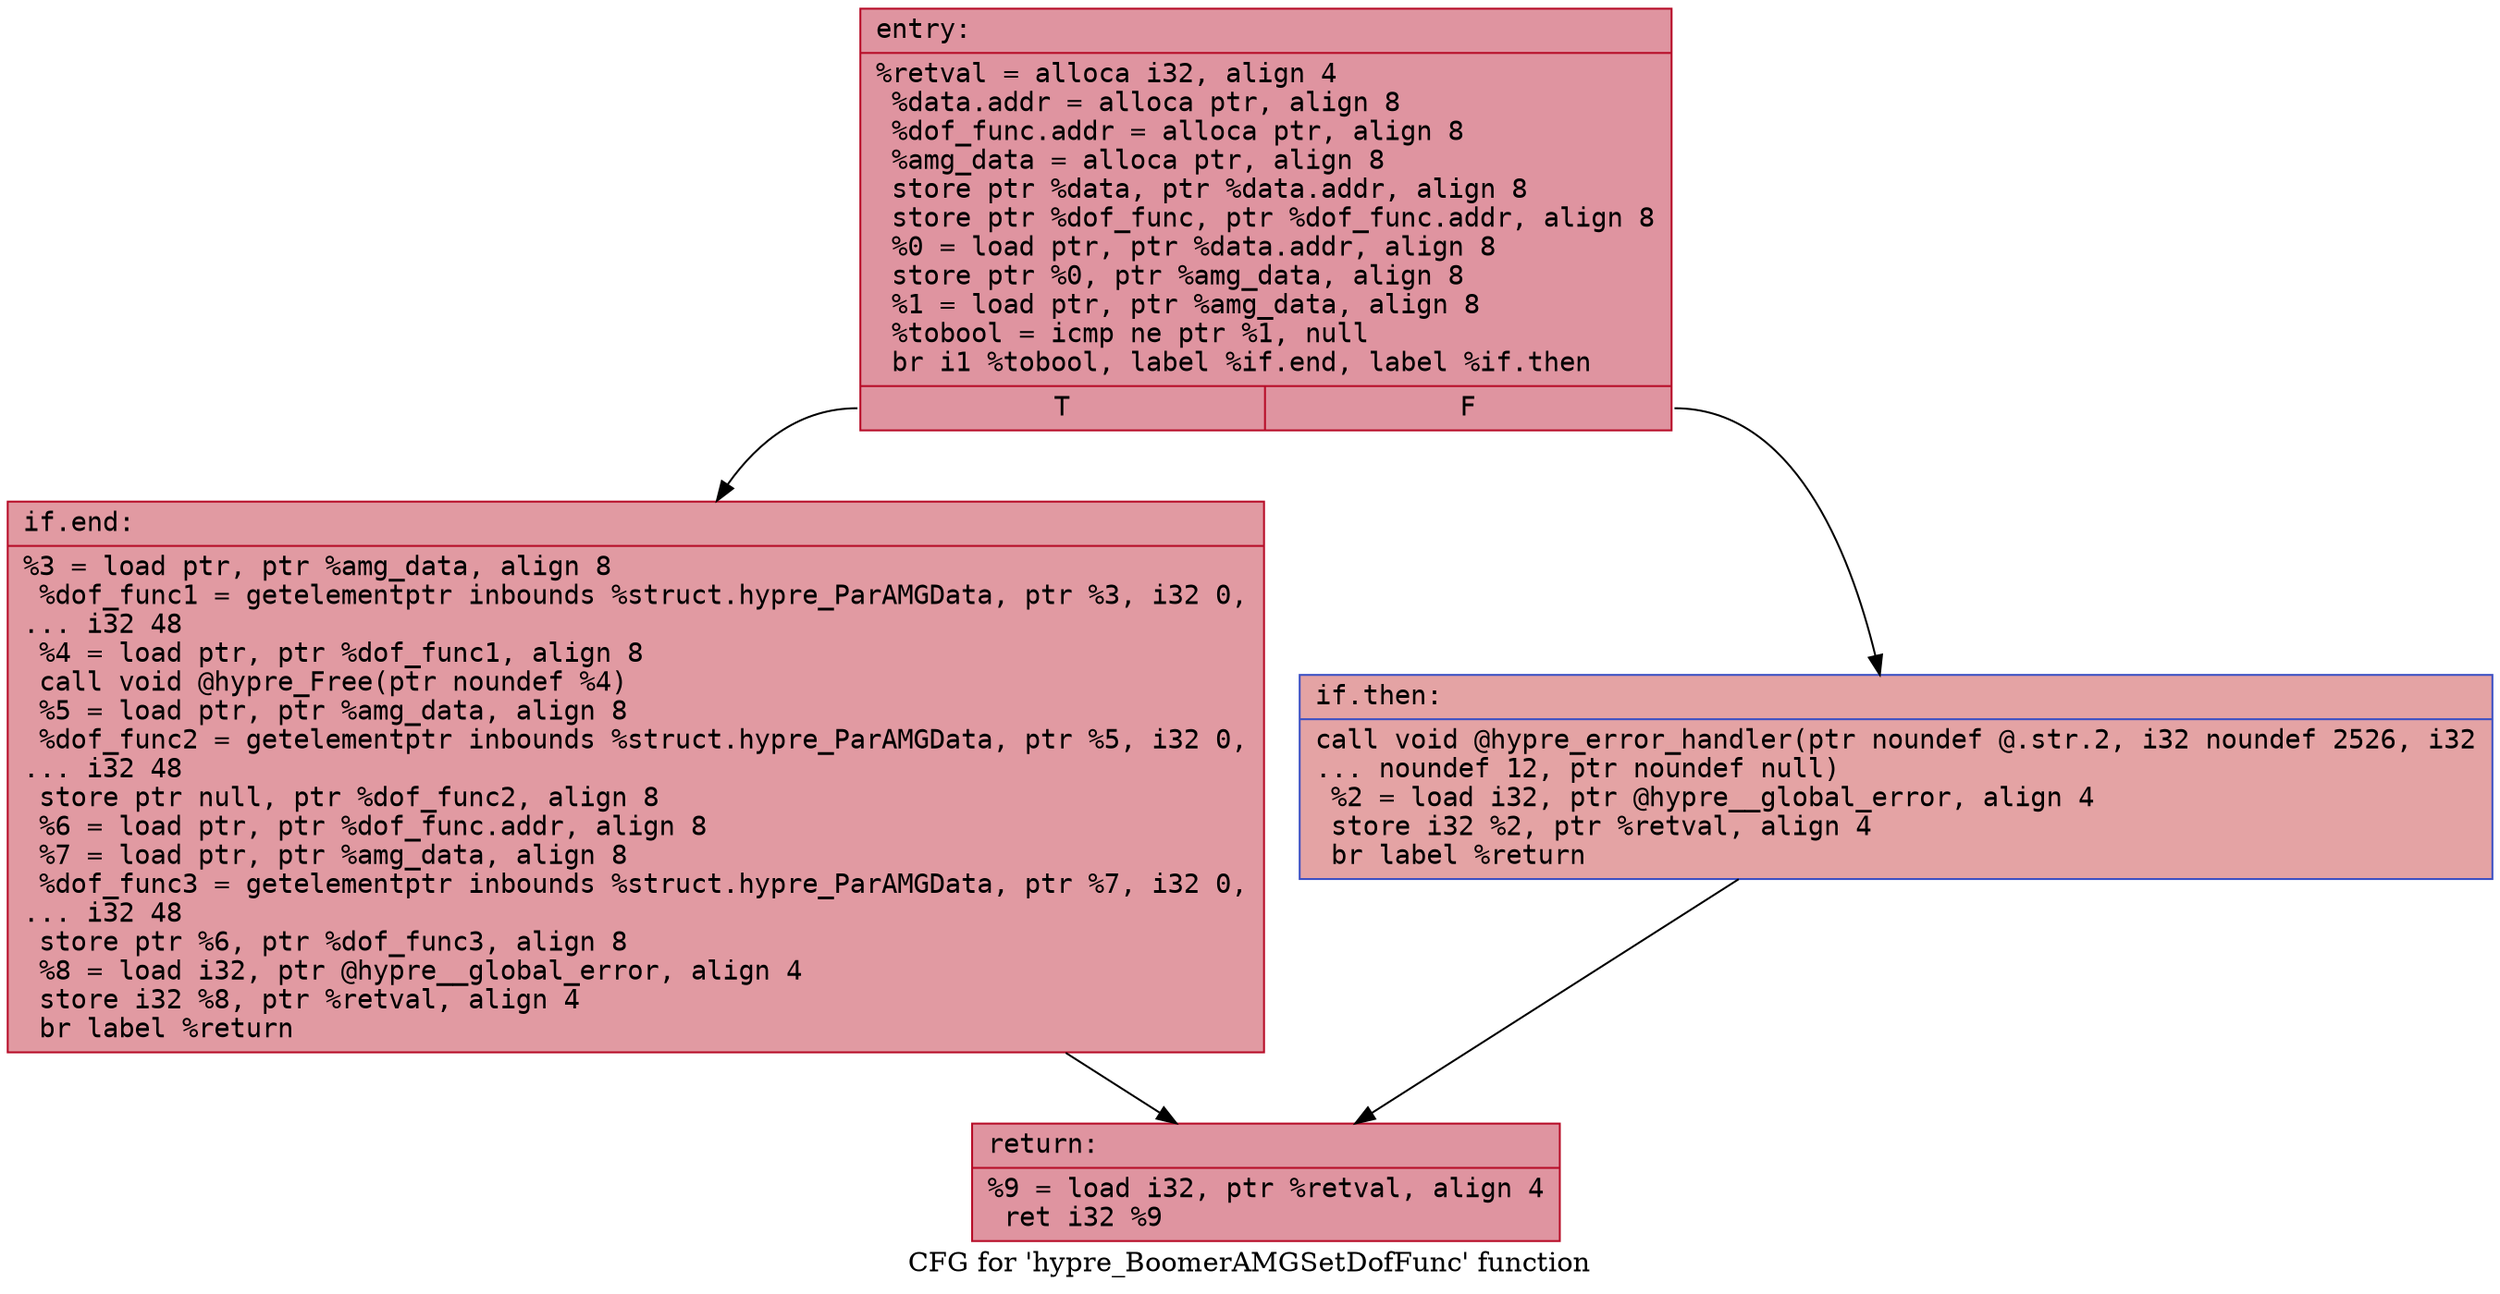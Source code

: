 digraph "CFG for 'hypre_BoomerAMGSetDofFunc' function" {
	label="CFG for 'hypre_BoomerAMGSetDofFunc' function";

	Node0x55fa80aa6d40 [shape=record,color="#b70d28ff", style=filled, fillcolor="#b70d2870" fontname="Courier",label="{entry:\l|  %retval = alloca i32, align 4\l  %data.addr = alloca ptr, align 8\l  %dof_func.addr = alloca ptr, align 8\l  %amg_data = alloca ptr, align 8\l  store ptr %data, ptr %data.addr, align 8\l  store ptr %dof_func, ptr %dof_func.addr, align 8\l  %0 = load ptr, ptr %data.addr, align 8\l  store ptr %0, ptr %amg_data, align 8\l  %1 = load ptr, ptr %amg_data, align 8\l  %tobool = icmp ne ptr %1, null\l  br i1 %tobool, label %if.end, label %if.then\l|{<s0>T|<s1>F}}"];
	Node0x55fa80aa6d40:s0 -> Node0x55fa80aa7380[tooltip="entry -> if.end\nProbability 62.50%" ];
	Node0x55fa80aa6d40:s1 -> Node0x55fa80aa73f0[tooltip="entry -> if.then\nProbability 37.50%" ];
	Node0x55fa80aa73f0 [shape=record,color="#3d50c3ff", style=filled, fillcolor="#c32e3170" fontname="Courier",label="{if.then:\l|  call void @hypre_error_handler(ptr noundef @.str.2, i32 noundef 2526, i32\l... noundef 12, ptr noundef null)\l  %2 = load i32, ptr @hypre__global_error, align 4\l  store i32 %2, ptr %retval, align 4\l  br label %return\l}"];
	Node0x55fa80aa73f0 -> Node0x55fa80aa78b0[tooltip="if.then -> return\nProbability 100.00%" ];
	Node0x55fa80aa7380 [shape=record,color="#b70d28ff", style=filled, fillcolor="#bb1b2c70" fontname="Courier",label="{if.end:\l|  %3 = load ptr, ptr %amg_data, align 8\l  %dof_func1 = getelementptr inbounds %struct.hypre_ParAMGData, ptr %3, i32 0,\l... i32 48\l  %4 = load ptr, ptr %dof_func1, align 8\l  call void @hypre_Free(ptr noundef %4)\l  %5 = load ptr, ptr %amg_data, align 8\l  %dof_func2 = getelementptr inbounds %struct.hypre_ParAMGData, ptr %5, i32 0,\l... i32 48\l  store ptr null, ptr %dof_func2, align 8\l  %6 = load ptr, ptr %dof_func.addr, align 8\l  %7 = load ptr, ptr %amg_data, align 8\l  %dof_func3 = getelementptr inbounds %struct.hypre_ParAMGData, ptr %7, i32 0,\l... i32 48\l  store ptr %6, ptr %dof_func3, align 8\l  %8 = load i32, ptr @hypre__global_error, align 4\l  store i32 %8, ptr %retval, align 4\l  br label %return\l}"];
	Node0x55fa80aa7380 -> Node0x55fa80aa78b0[tooltip="if.end -> return\nProbability 100.00%" ];
	Node0x55fa80aa78b0 [shape=record,color="#b70d28ff", style=filled, fillcolor="#b70d2870" fontname="Courier",label="{return:\l|  %9 = load i32, ptr %retval, align 4\l  ret i32 %9\l}"];
}
